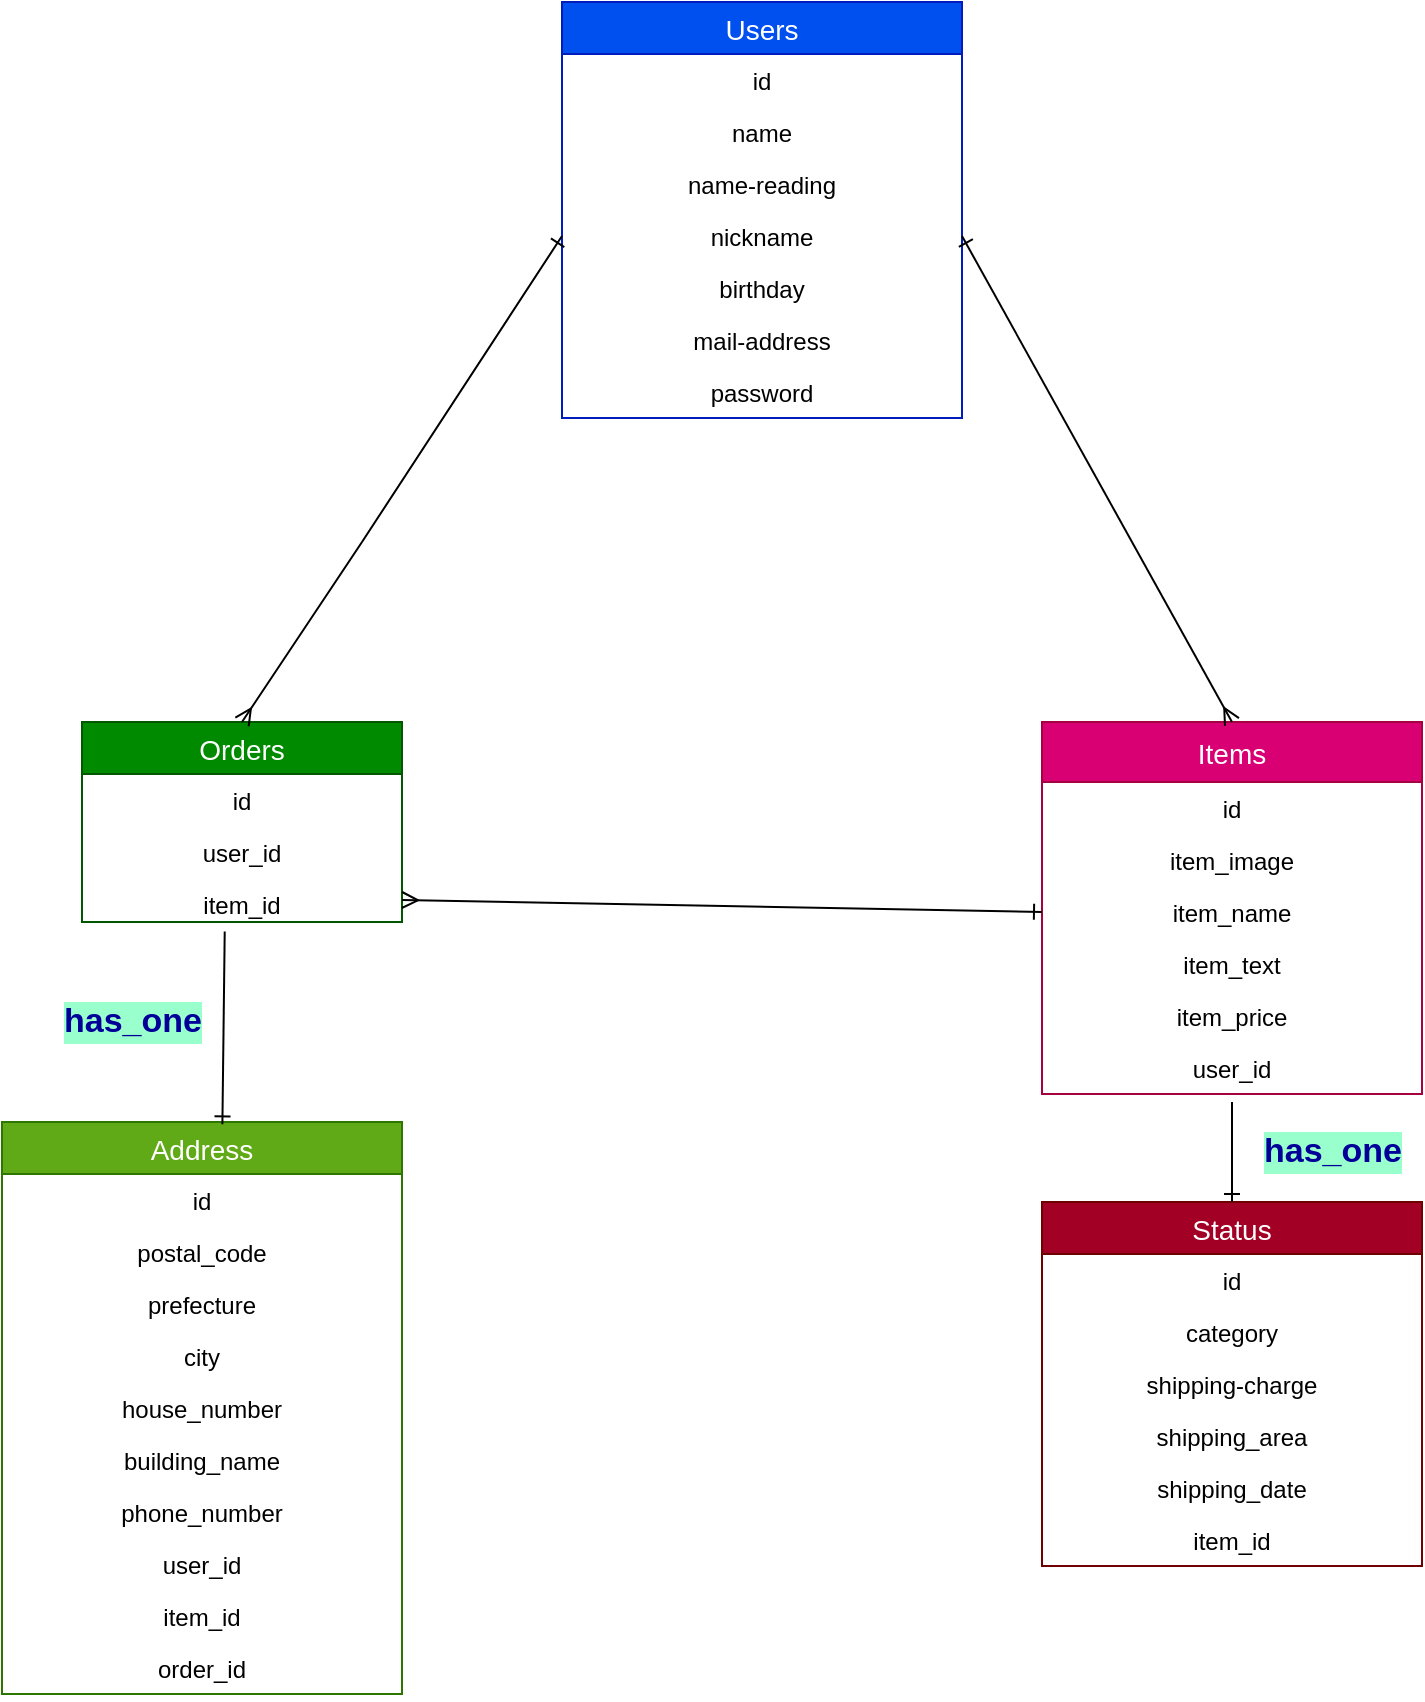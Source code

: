<mxfile version="13.1.3">
    <diagram id="6hGFLwfOUW9BJ-s0fimq" name="Page-1">
        <mxGraphModel dx="838" dy="800" grid="1" gridSize="10" guides="1" tooltips="1" connect="1" arrows="1" fold="1" page="1" pageScale="1" pageWidth="827" pageHeight="1169" background="none" math="0" shadow="0">
            <root>
                <mxCell id="0"/>
                <mxCell id="1" parent="0"/>
                <mxCell id="38" value="Orders" style="swimlane;fontStyle=0;childLayout=stackLayout;horizontal=1;startSize=26;horizontalStack=0;resizeParent=1;resizeParentMax=0;resizeLast=0;collapsible=1;marginBottom=0;align=center;fontSize=14;fillColor=#008a00;strokeColor=#005700;fontColor=#ffffff;" vertex="1" parent="1">
                    <mxGeometry x="80" y="360" width="160" height="100" as="geometry"/>
                </mxCell>
                <mxCell id="39" value="id" style="text;strokeColor=none;fillColor=none;spacingLeft=4;spacingRight=4;overflow=hidden;rotatable=0;points=[[0,0.5],[1,0.5]];portConstraint=eastwest;fontSize=12;align=center;" vertex="1" parent="38">
                    <mxGeometry y="26" width="160" height="26" as="geometry"/>
                </mxCell>
                <mxCell id="40" value="user_id" style="text;strokeColor=none;fillColor=none;spacingLeft=4;spacingRight=4;overflow=hidden;rotatable=0;points=[[0,0.5],[1,0.5]];portConstraint=eastwest;fontSize=12;align=center;" vertex="1" parent="38">
                    <mxGeometry y="52" width="160" height="26" as="geometry"/>
                </mxCell>
                <mxCell id="41" value="item_id" style="text;strokeColor=none;fillColor=none;spacingLeft=4;spacingRight=4;overflow=hidden;rotatable=0;points=[[0,0.5],[1,0.5]];portConstraint=eastwest;fontSize=12;align=center;" vertex="1" parent="38">
                    <mxGeometry y="78" width="160" height="22" as="geometry"/>
                </mxCell>
                <mxCell id="61" value="Status" style="swimlane;fontStyle=0;childLayout=stackLayout;horizontal=1;startSize=26;horizontalStack=0;resizeParent=1;resizeParentMax=0;resizeLast=0;collapsible=1;marginBottom=0;align=center;fontSize=14;fillColor=#a20025;strokeColor=#6F0000;fontColor=#ffffff;" vertex="1" parent="1">
                    <mxGeometry x="560" y="600" width="190" height="182" as="geometry"/>
                </mxCell>
                <mxCell id="62" value="id" style="text;strokeColor=none;fillColor=none;spacingLeft=4;spacingRight=4;overflow=hidden;rotatable=0;points=[[0,0.5],[1,0.5]];portConstraint=eastwest;fontSize=12;align=center;" vertex="1" parent="61">
                    <mxGeometry y="26" width="190" height="26" as="geometry"/>
                </mxCell>
                <mxCell id="64" value="category" style="text;strokeColor=none;fillColor=none;spacingLeft=4;spacingRight=4;overflow=hidden;rotatable=0;points=[[0,0.5],[1,0.5]];portConstraint=eastwest;fontSize=12;align=center;" vertex="1" parent="61">
                    <mxGeometry y="52" width="190" height="26" as="geometry"/>
                </mxCell>
                <mxCell id="65" value="shipping-charge" style="text;strokeColor=none;fillColor=none;spacingLeft=4;spacingRight=4;overflow=hidden;rotatable=0;points=[[0,0.5],[1,0.5]];portConstraint=eastwest;fontSize=12;align=center;" vertex="1" parent="61">
                    <mxGeometry y="78" width="190" height="26" as="geometry"/>
                </mxCell>
                <mxCell id="66" value="shipping_area" style="text;strokeColor=none;fillColor=none;spacingLeft=4;spacingRight=4;overflow=hidden;rotatable=0;points=[[0,0.5],[1,0.5]];portConstraint=eastwest;fontSize=12;align=center;" vertex="1" parent="61">
                    <mxGeometry y="104" width="190" height="26" as="geometry"/>
                </mxCell>
                <mxCell id="67" value="shipping_date" style="text;strokeColor=none;fillColor=none;spacingLeft=4;spacingRight=4;overflow=hidden;rotatable=0;points=[[0,0.5],[1,0.5]];portConstraint=eastwest;fontSize=12;align=center;" vertex="1" parent="61">
                    <mxGeometry y="130" width="190" height="26" as="geometry"/>
                </mxCell>
                <mxCell id="68" value="item_id" style="text;strokeColor=none;fillColor=none;spacingLeft=4;spacingRight=4;overflow=hidden;rotatable=0;points=[[0,0.5],[1,0.5]];portConstraint=eastwest;fontSize=12;align=center;" vertex="1" parent="61">
                    <mxGeometry y="156" width="190" height="26" as="geometry"/>
                </mxCell>
                <mxCell id="30" value="Items" style="swimlane;fontStyle=0;childLayout=stackLayout;horizontal=1;startSize=30;horizontalStack=0;resizeParent=1;resizeParentMax=0;resizeLast=0;collapsible=1;marginBottom=0;align=center;fontSize=14;fillColor=#d80073;strokeColor=#A50040;fontColor=#ffffff;" vertex="1" parent="1">
                    <mxGeometry x="560" y="360" width="190" height="186" as="geometry"/>
                </mxCell>
                <mxCell id="31" value="id" style="text;strokeColor=none;fillColor=none;spacingLeft=4;spacingRight=4;overflow=hidden;rotatable=0;points=[[0,0.5],[1,0.5]];portConstraint=eastwest;fontSize=12;align=center;" vertex="1" parent="30">
                    <mxGeometry y="30" width="190" height="26" as="geometry"/>
                </mxCell>
                <mxCell id="34" value="item_image" style="text;strokeColor=none;fillColor=none;spacingLeft=4;spacingRight=4;overflow=hidden;rotatable=0;points=[[0,0.5],[1,0.5]];portConstraint=eastwest;fontSize=12;align=center;" vertex="1" parent="30">
                    <mxGeometry y="56" width="190" height="26" as="geometry"/>
                </mxCell>
                <mxCell id="32" value="item_name" style="text;strokeColor=none;fillColor=none;spacingLeft=4;spacingRight=4;overflow=hidden;rotatable=0;points=[[0,0.5],[1,0.5]];portConstraint=eastwest;fontSize=12;align=center;" vertex="1" parent="30">
                    <mxGeometry y="82" width="190" height="26" as="geometry"/>
                </mxCell>
                <mxCell id="33" value="item_text" style="text;strokeColor=none;fillColor=none;spacingLeft=4;spacingRight=4;overflow=hidden;rotatable=0;points=[[0,0.5],[1,0.5]];portConstraint=eastwest;fontSize=12;align=center;" vertex="1" parent="30">
                    <mxGeometry y="108" width="190" height="26" as="geometry"/>
                </mxCell>
                <mxCell id="35" value="item_price" style="text;strokeColor=none;fillColor=none;spacingLeft=4;spacingRight=4;overflow=hidden;rotatable=0;points=[[0,0.5],[1,0.5]];portConstraint=eastwest;fontSize=12;align=center;" vertex="1" parent="30">
                    <mxGeometry y="134" width="190" height="26" as="geometry"/>
                </mxCell>
                <mxCell id="36" value="user_id" style="text;strokeColor=none;fillColor=none;spacingLeft=4;spacingRight=4;overflow=hidden;rotatable=0;points=[[0,0.5],[1,0.5]];portConstraint=eastwest;fontSize=12;align=center;" vertex="1" parent="30">
                    <mxGeometry y="160" width="190" height="26" as="geometry"/>
                </mxCell>
                <mxCell id="9" value="Users" style="swimlane;fontStyle=0;childLayout=stackLayout;horizontal=1;startSize=26;horizontalStack=0;resizeParent=1;resizeParentMax=0;resizeLast=0;collapsible=1;marginBottom=0;align=center;fontSize=14;fillColor=#0050ef;strokeColor=#001DBC;fontColor=#ffffff;" vertex="1" parent="1">
                    <mxGeometry x="320" width="200" height="208" as="geometry"/>
                </mxCell>
                <mxCell id="20" value="id" style="text;strokeColor=none;fillColor=none;spacingLeft=4;spacingRight=4;overflow=hidden;rotatable=0;points=[[0,0.5],[1,0.5]];portConstraint=eastwest;fontSize=12;align=center;" vertex="1" parent="9">
                    <mxGeometry y="26" width="200" height="26" as="geometry"/>
                </mxCell>
                <mxCell id="21" value="name" style="text;strokeColor=none;fillColor=none;spacingLeft=4;spacingRight=4;overflow=hidden;rotatable=0;points=[[0,0.5],[1,0.5]];portConstraint=eastwest;fontSize=12;align=center;" vertex="1" parent="9">
                    <mxGeometry y="52" width="200" height="26" as="geometry"/>
                </mxCell>
                <mxCell id="24" value="name-reading" style="text;strokeColor=none;fillColor=none;spacingLeft=4;spacingRight=4;overflow=hidden;rotatable=0;points=[[0,0.5],[1,0.5]];portConstraint=eastwest;fontSize=12;align=center;" vertex="1" parent="9">
                    <mxGeometry y="78" width="200" height="26" as="geometry"/>
                </mxCell>
                <mxCell id="26" value="nickname" style="text;strokeColor=none;fillColor=none;spacingLeft=4;spacingRight=4;overflow=hidden;rotatable=0;points=[[0,0.5],[1,0.5]];portConstraint=eastwest;fontSize=12;align=center;" vertex="1" parent="9">
                    <mxGeometry y="104" width="200" height="26" as="geometry"/>
                </mxCell>
                <mxCell id="27" value="birthday" style="text;strokeColor=none;fillColor=none;spacingLeft=4;spacingRight=4;overflow=hidden;rotatable=0;points=[[0,0.5],[1,0.5]];portConstraint=eastwest;fontSize=12;align=center;" vertex="1" parent="9">
                    <mxGeometry y="130" width="200" height="26" as="geometry"/>
                </mxCell>
                <mxCell id="28" value="mail-address" style="text;strokeColor=none;fillColor=none;spacingLeft=4;spacingRight=4;overflow=hidden;rotatable=0;points=[[0,0.5],[1,0.5]];portConstraint=eastwest;fontSize=12;align=center;" vertex="1" parent="9">
                    <mxGeometry y="156" width="200" height="26" as="geometry"/>
                </mxCell>
                <mxCell id="29" value="password" style="text;strokeColor=none;fillColor=none;spacingLeft=4;spacingRight=4;overflow=hidden;rotatable=0;points=[[0,0.5],[1,0.5]];portConstraint=eastwest;fontSize=12;align=center;" vertex="1" parent="9">
                    <mxGeometry y="182" width="200" height="26" as="geometry"/>
                </mxCell>
                <mxCell id="50" value="Address" style="swimlane;fontStyle=0;childLayout=stackLayout;horizontal=1;startSize=26;horizontalStack=0;resizeParent=1;resizeParentMax=0;resizeLast=0;collapsible=1;marginBottom=0;align=center;fontSize=14;fillColor=#60a917;strokeColor=#2D7600;fontColor=#ffffff;" vertex="1" parent="1">
                    <mxGeometry x="40" y="560" width="200" height="286" as="geometry"/>
                </mxCell>
                <mxCell id="51" value="id" style="text;strokeColor=none;fillColor=none;spacingLeft=4;spacingRight=4;overflow=hidden;rotatable=0;points=[[0,0.5],[1,0.5]];portConstraint=eastwest;fontSize=12;align=center;" vertex="1" parent="50">
                    <mxGeometry y="26" width="200" height="26" as="geometry"/>
                </mxCell>
                <mxCell id="52" value="postal_code" style="text;strokeColor=none;fillColor=none;spacingLeft=4;spacingRight=4;overflow=hidden;rotatable=0;points=[[0,0.5],[1,0.5]];portConstraint=eastwest;fontSize=12;align=center;" vertex="1" parent="50">
                    <mxGeometry y="52" width="200" height="26" as="geometry"/>
                </mxCell>
                <mxCell id="53" value="prefecture" style="text;strokeColor=none;fillColor=none;spacingLeft=4;spacingRight=4;overflow=hidden;rotatable=0;points=[[0,0.5],[1,0.5]];portConstraint=eastwest;fontSize=12;align=center;" vertex="1" parent="50">
                    <mxGeometry y="78" width="200" height="26" as="geometry"/>
                </mxCell>
                <mxCell id="54" value="city" style="text;strokeColor=none;fillColor=none;spacingLeft=4;spacingRight=4;overflow=hidden;rotatable=0;points=[[0,0.5],[1,0.5]];portConstraint=eastwest;fontSize=12;align=center;" vertex="1" parent="50">
                    <mxGeometry y="104" width="200" height="26" as="geometry"/>
                </mxCell>
                <mxCell id="55" value="house_number" style="text;strokeColor=none;fillColor=none;spacingLeft=4;spacingRight=4;overflow=hidden;rotatable=0;points=[[0,0.5],[1,0.5]];portConstraint=eastwest;fontSize=12;align=center;" vertex="1" parent="50">
                    <mxGeometry y="130" width="200" height="26" as="geometry"/>
                </mxCell>
                <mxCell id="56" value="building_name" style="text;strokeColor=none;fillColor=none;spacingLeft=4;spacingRight=4;overflow=hidden;rotatable=0;points=[[0,0.5],[1,0.5]];portConstraint=eastwest;fontSize=12;align=center;" vertex="1" parent="50">
                    <mxGeometry y="156" width="200" height="26" as="geometry"/>
                </mxCell>
                <mxCell id="57" value="phone_number" style="text;strokeColor=none;fillColor=none;spacingLeft=4;spacingRight=4;overflow=hidden;rotatable=0;points=[[0,0.5],[1,0.5]];portConstraint=eastwest;fontSize=12;align=center;" vertex="1" parent="50">
                    <mxGeometry y="182" width="200" height="26" as="geometry"/>
                </mxCell>
                <mxCell id="58" value="user_id" style="text;strokeColor=none;fillColor=none;spacingLeft=4;spacingRight=4;overflow=hidden;rotatable=0;points=[[0,0.5],[1,0.5]];portConstraint=eastwest;fontSize=12;align=center;" vertex="1" parent="50">
                    <mxGeometry y="208" width="200" height="26" as="geometry"/>
                </mxCell>
                <mxCell id="59" value="item_id" style="text;strokeColor=none;fillColor=none;spacingLeft=4;spacingRight=4;overflow=hidden;rotatable=0;points=[[0,0.5],[1,0.5]];portConstraint=eastwest;fontSize=12;align=center;" vertex="1" parent="50">
                    <mxGeometry y="234" width="200" height="26" as="geometry"/>
                </mxCell>
                <mxCell id="60" value="order_id" style="text;strokeColor=none;fillColor=none;spacingLeft=4;spacingRight=4;overflow=hidden;rotatable=0;points=[[0,0.5],[1,0.5]];portConstraint=eastwest;fontSize=12;align=center;" vertex="1" parent="50">
                    <mxGeometry y="260" width="200" height="26" as="geometry"/>
                </mxCell>
                <mxCell id="81" style="edgeStyle=none;rounded=0;orthogonalLoop=1;jettySize=auto;html=1;exitX=1;exitY=0.5;exitDx=0;exitDy=0;entryX=0.5;entryY=0;entryDx=0;entryDy=0;endArrow=ERmany;endFill=0;startArrow=ERone;startFill=0;" edge="1" parent="1" source="26" target="30">
                    <mxGeometry relative="1" as="geometry"/>
                </mxCell>
                <mxCell id="83" style="edgeStyle=none;rounded=0;orthogonalLoop=1;jettySize=auto;html=1;exitX=0;exitY=0.5;exitDx=0;exitDy=0;entryX=0.5;entryY=0;entryDx=0;entryDy=0;endArrow=ERmany;endFill=0;startArrow=ERone;startFill=0;" edge="1" parent="1" source="26" target="38">
                    <mxGeometry relative="1" as="geometry">
                        <Array as="points">
                            <mxPoint x="220" y="270"/>
                        </Array>
                    </mxGeometry>
                </mxCell>
                <mxCell id="84" style="edgeStyle=none;rounded=0;orthogonalLoop=1;jettySize=auto;html=1;exitX=0;exitY=0.5;exitDx=0;exitDy=0;entryX=1;entryY=0.5;entryDx=0;entryDy=0;endArrow=ERmany;endFill=0;comic=0;startArrow=ERone;startFill=0;" edge="1" parent="1" source="32" target="41">
                    <mxGeometry relative="1" as="geometry"/>
                </mxCell>
                <mxCell id="86" style="edgeStyle=none;rounded=0;orthogonalLoop=1;jettySize=auto;html=1;entryX=0.5;entryY=0;entryDx=0;entryDy=0;endArrow=ERone;endFill=0;" edge="1" parent="1" target="61">
                    <mxGeometry relative="1" as="geometry">
                        <mxPoint x="655" y="550" as="sourcePoint"/>
                    </mxGeometry>
                </mxCell>
                <mxCell id="89" style="edgeStyle=none;rounded=0;comic=0;orthogonalLoop=1;jettySize=auto;html=1;exitX=1;exitY=0.75;exitDx=0;exitDy=0;startArrow=ERone;startFill=0;endArrow=ERone;endFill=0;" edge="1" parent="1">
                    <mxGeometry relative="1" as="geometry">
                        <mxPoint x="430" y="568.5" as="sourcePoint"/>
                        <mxPoint x="430" y="568.5" as="targetPoint"/>
                    </mxGeometry>
                </mxCell>
                <mxCell id="94" style="edgeStyle=none;rounded=0;comic=0;orthogonalLoop=1;jettySize=auto;html=1;exitX=0.446;exitY=1.214;exitDx=0;exitDy=0;entryX=0.551;entryY=0.004;entryDx=0;entryDy=0;entryPerimeter=0;startArrow=none;startFill=0;endArrow=ERone;endFill=0;fontColor=#000099;exitPerimeter=0;" edge="1" parent="1" source="41" target="50">
                    <mxGeometry relative="1" as="geometry"/>
                </mxCell>
                <mxCell id="96" value="has_one" style="text;strokeColor=none;fillColor=none;html=1;fontSize=17;fontStyle=1;verticalAlign=middle;align=center;labelBackgroundColor=#99FFCC;fontColor=#000099;" vertex="1" parent="1">
                    <mxGeometry x="70" y="500" width="70" height="20" as="geometry"/>
                </mxCell>
                <mxCell id="97" value="has_one" style="text;strokeColor=none;fillColor=none;html=1;fontSize=17;fontStyle=1;verticalAlign=middle;align=center;labelBackgroundColor=#99FFCC;fontColor=#000099;" vertex="1" parent="1">
                    <mxGeometry x="670" y="564.5" width="70" height="20" as="geometry"/>
                </mxCell>
            </root>
        </mxGraphModel>
    </diagram>
</mxfile>